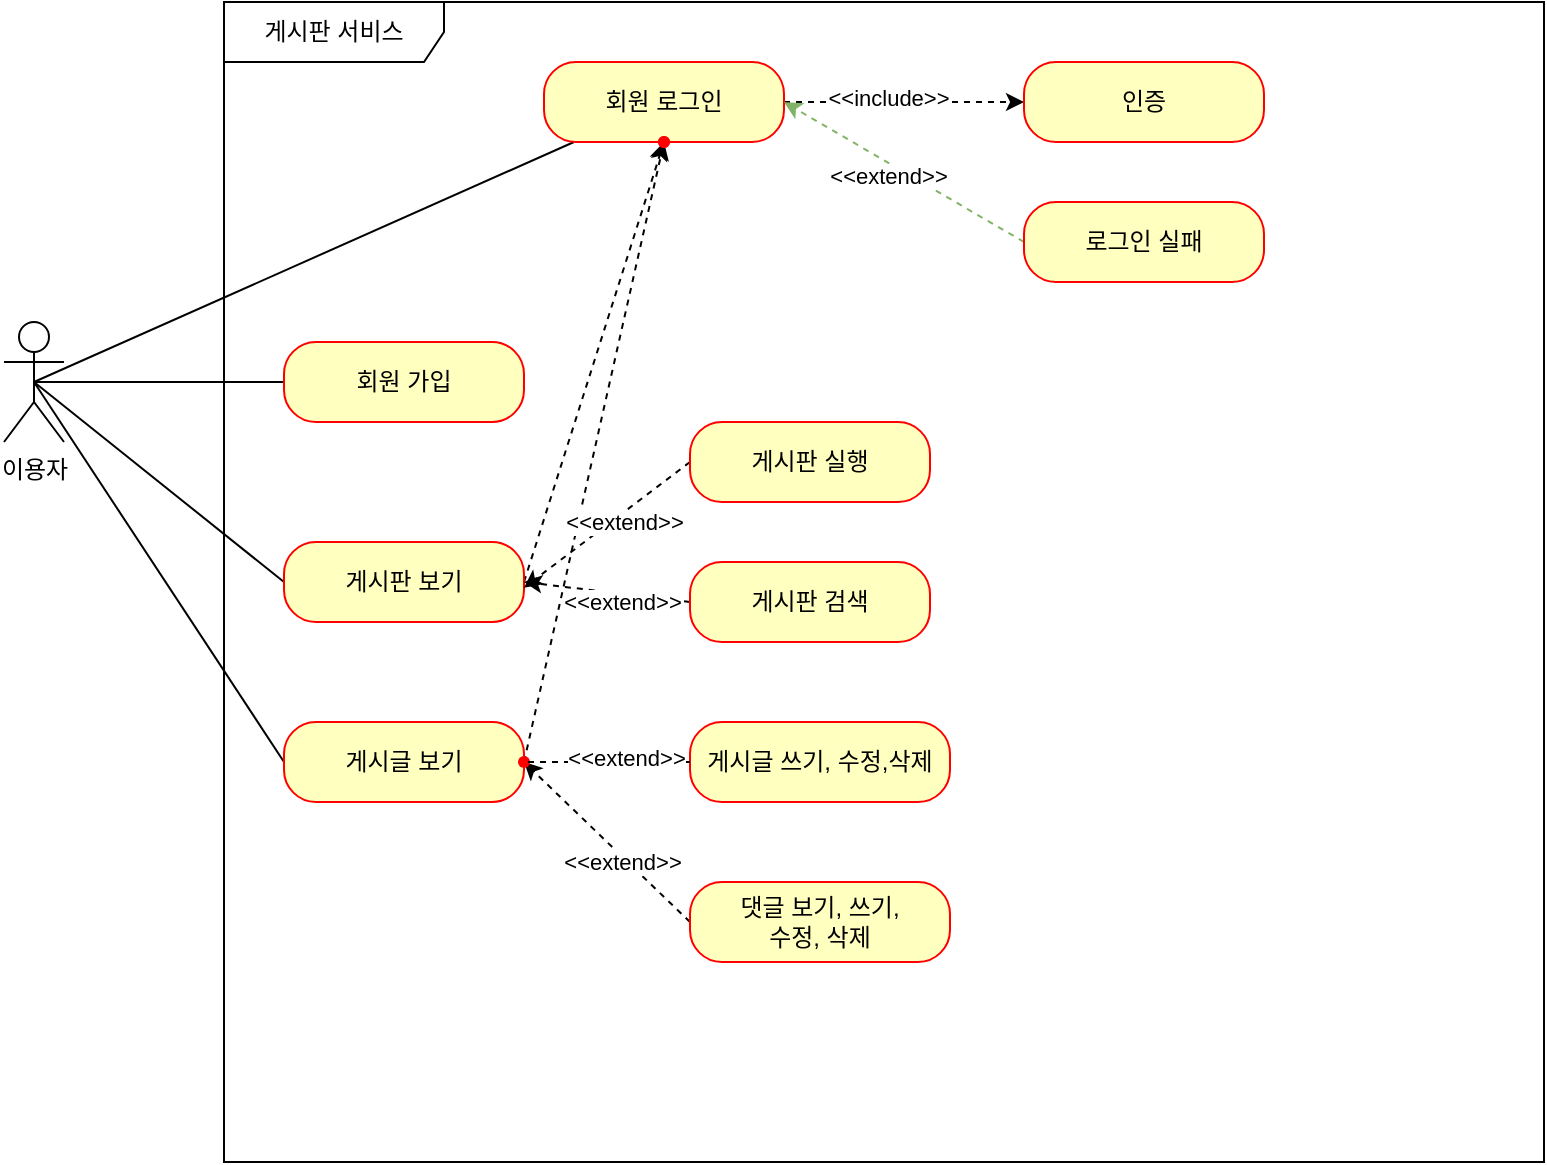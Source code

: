 <mxfile version="20.2.2" type="github">
  <diagram id="SN0HrIPLJwNbH93bz56C" name="페이지-1">
    <mxGraphModel dx="1363" dy="722" grid="1" gridSize="10" guides="1" tooltips="1" connect="1" arrows="1" fold="1" page="1" pageScale="1" pageWidth="827" pageHeight="1169" math="0" shadow="0">
      <root>
        <mxCell id="0" />
        <mxCell id="1" parent="0" />
        <mxCell id="SThcu8EY5G5zrQcvq7MS-1" value="이용자" style="shape=umlActor;verticalLabelPosition=bottom;verticalAlign=top;html=1;" parent="1" vertex="1">
          <mxGeometry x="10" y="200" width="30" height="60" as="geometry" />
        </mxCell>
        <mxCell id="SThcu8EY5G5zrQcvq7MS-2" value="게시판 서비스" style="shape=umlFrame;whiteSpace=wrap;html=1;width=110;height=30;" parent="1" vertex="1">
          <mxGeometry x="120" y="40" width="660" height="580" as="geometry" />
        </mxCell>
        <mxCell id="f4kAnyUj4vUpogxRSo4z-9" style="rounded=0;orthogonalLoop=1;jettySize=auto;html=1;endArrow=none;endFill=0;entryX=0.5;entryY=0.5;entryDx=0;entryDy=0;entryPerimeter=0;" edge="1" parent="1" source="SThcu8EY5G5zrQcvq7MS-3" target="SThcu8EY5G5zrQcvq7MS-1">
          <mxGeometry relative="1" as="geometry" />
        </mxCell>
        <mxCell id="SThcu8EY5G5zrQcvq7MS-3" value="회원 가입" style="rounded=1;whiteSpace=wrap;html=1;arcSize=40;fontColor=#000000;fillColor=#ffffc0;strokeColor=#ff0000;" parent="1" vertex="1">
          <mxGeometry x="150" y="210" width="120" height="40" as="geometry" />
        </mxCell>
        <mxCell id="f4kAnyUj4vUpogxRSo4z-12" style="edgeStyle=none;rounded=0;orthogonalLoop=1;jettySize=auto;html=1;entryX=0.5;entryY=0.5;entryDx=0;entryDy=0;entryPerimeter=0;endArrow=none;endFill=0;exitX=0;exitY=0.5;exitDx=0;exitDy=0;" edge="1" parent="1" source="SThcu8EY5G5zrQcvq7MS-5" target="SThcu8EY5G5zrQcvq7MS-1">
          <mxGeometry relative="1" as="geometry" />
        </mxCell>
        <mxCell id="f4kAnyUj4vUpogxRSo4z-28" value="" style="edgeStyle=none;rounded=0;orthogonalLoop=1;jettySize=auto;html=1;dashed=1;endArrow=classic;endFill=1;exitX=1;exitY=0.5;exitDx=0;exitDy=0;" edge="1" parent="1" source="SThcu8EY5G5zrQcvq7MS-5" target="f4kAnyUj4vUpogxRSo4z-27">
          <mxGeometry relative="1" as="geometry" />
        </mxCell>
        <mxCell id="SThcu8EY5G5zrQcvq7MS-5" value="게시판 보기" style="rounded=1;whiteSpace=wrap;html=1;arcSize=40;fontColor=#000000;fillColor=#ffffc0;strokeColor=#ff0000;" parent="1" vertex="1">
          <mxGeometry x="150" y="310" width="120" height="40" as="geometry" />
        </mxCell>
        <mxCell id="f4kAnyUj4vUpogxRSo4z-13" style="edgeStyle=none;rounded=0;orthogonalLoop=1;jettySize=auto;html=1;entryX=0.5;entryY=0.5;entryDx=0;entryDy=0;entryPerimeter=0;endArrow=none;endFill=0;exitX=0;exitY=0.5;exitDx=0;exitDy=0;" edge="1" parent="1" source="SThcu8EY5G5zrQcvq7MS-6" target="SThcu8EY5G5zrQcvq7MS-1">
          <mxGeometry relative="1" as="geometry" />
        </mxCell>
        <mxCell id="f4kAnyUj4vUpogxRSo4z-32" value="" style="edgeStyle=none;rounded=0;orthogonalLoop=1;jettySize=auto;html=1;dashed=1;endArrow=classic;endFill=1;exitX=1;exitY=0.5;exitDx=0;exitDy=0;" edge="1" parent="1" source="SThcu8EY5G5zrQcvq7MS-6" target="f4kAnyUj4vUpogxRSo4z-31">
          <mxGeometry relative="1" as="geometry" />
        </mxCell>
        <mxCell id="SThcu8EY5G5zrQcvq7MS-6" value="게시글 보기" style="rounded=1;whiteSpace=wrap;html=1;arcSize=40;fontColor=#000000;fillColor=#ffffc0;strokeColor=#ff0000;" parent="1" vertex="1">
          <mxGeometry x="150" y="400" width="120" height="40" as="geometry" />
        </mxCell>
        <mxCell id="f4kAnyUj4vUpogxRSo4z-11" style="edgeStyle=none;rounded=0;orthogonalLoop=1;jettySize=auto;html=1;entryX=0.5;entryY=0.5;entryDx=0;entryDy=0;entryPerimeter=0;endArrow=none;endFill=0;" edge="1" parent="1" source="SThcu8EY5G5zrQcvq7MS-7" target="SThcu8EY5G5zrQcvq7MS-1">
          <mxGeometry relative="1" as="geometry" />
        </mxCell>
        <mxCell id="f4kAnyUj4vUpogxRSo4z-14" value="" style="edgeStyle=none;rounded=0;orthogonalLoop=1;jettySize=auto;html=1;endArrow=classic;endFill=1;dashed=1;entryX=0;entryY=0.5;entryDx=0;entryDy=0;" edge="1" parent="1" target="SThcu8EY5G5zrQcvq7MS-8">
          <mxGeometry relative="1" as="geometry">
            <mxPoint x="400" y="90" as="sourcePoint" />
            <mxPoint x="495" y="140.0" as="targetPoint" />
            <Array as="points" />
          </mxGeometry>
        </mxCell>
        <mxCell id="f4kAnyUj4vUpogxRSo4z-19" value="&amp;lt;&amp;lt;include&amp;gt;&amp;gt;" style="edgeLabel;html=1;align=center;verticalAlign=middle;resizable=0;points=[];" vertex="1" connectable="0" parent="f4kAnyUj4vUpogxRSo4z-14">
          <mxGeometry x="-0.455" y="-1" relative="1" as="geometry">
            <mxPoint x="19" y="-3" as="offset" />
          </mxGeometry>
        </mxCell>
        <mxCell id="SThcu8EY5G5zrQcvq7MS-7" value="회원 로그인&lt;span style=&quot;color: rgba(0, 0, 0, 0); font-family: monospace; font-size: 0px; text-align: start;&quot;&gt;%3CmxGraphModel%3E%3Croot%3E%3CmxCell%20id%3D%220%22%2F%3E%3CmxCell%20id%3D%221%22%20parent%3D%220%22%2F%3E%3CmxCell%20id%3D%222%22%20value%3D%22%ED%9A%8C%EC%9B%90%20%EA%B0%80%EC%9E%85%22%20style%3D%22rounded%3D1%3BwhiteSpace%3Dwrap%3Bhtml%3D1%3BarcSize%3D40%3BfontColor%3D%23000000%3BfillColor%3D%23ffffc0%3BstrokeColor%3D%23ff0000%3B%22%20vertex%3D%221%22%20parent%3D%221%22%3E%3CmxGeometry%20x%3D%22200%22%20y%3D%22120%22%20width%3D%22120%22%20height%3D%2240%22%20as%3D%22geometry%22%2F%3E%3C%2FmxCell%3E%3C%2Froot%3E%3C%2FmxGraphModel%3E&lt;/span&gt;" style="rounded=1;whiteSpace=wrap;html=1;arcSize=40;fontColor=#000000;fillColor=#ffffc0;strokeColor=#ff0000;" parent="1" vertex="1">
          <mxGeometry x="280" y="70" width="120" height="40" as="geometry" />
        </mxCell>
        <mxCell id="SThcu8EY5G5zrQcvq7MS-8" value="인증" style="rounded=1;whiteSpace=wrap;html=1;arcSize=40;fontColor=#000000;fillColor=#ffffc0;strokeColor=#ff0000;" parent="1" vertex="1">
          <mxGeometry x="520" y="70" width="120" height="40" as="geometry" />
        </mxCell>
        <mxCell id="f4kAnyUj4vUpogxRSo4z-15" style="edgeStyle=none;rounded=0;orthogonalLoop=1;jettySize=auto;html=1;entryX=1;entryY=0.5;entryDx=0;entryDy=0;endArrow=classic;endFill=1;exitX=0;exitY=0.5;exitDx=0;exitDy=0;dashed=1;fillColor=#d5e8d4;strokeColor=#82b366;" edge="1" parent="1" source="SThcu8EY5G5zrQcvq7MS-9" target="SThcu8EY5G5zrQcvq7MS-7">
          <mxGeometry relative="1" as="geometry" />
        </mxCell>
        <mxCell id="f4kAnyUj4vUpogxRSo4z-20" value="&amp;lt;&amp;lt;extend&amp;gt;&amp;gt;" style="edgeLabel;html=1;align=center;verticalAlign=middle;resizable=0;points=[];" vertex="1" connectable="0" parent="f4kAnyUj4vUpogxRSo4z-15">
          <mxGeometry x="-0.43" y="3" relative="1" as="geometry">
            <mxPoint x="-33" y="-16" as="offset" />
          </mxGeometry>
        </mxCell>
        <mxCell id="SThcu8EY5G5zrQcvq7MS-9" value="로그인 실패" style="rounded=1;whiteSpace=wrap;html=1;arcSize=40;fontColor=#000000;fillColor=#ffffc0;strokeColor=#ff0000;" parent="1" vertex="1">
          <mxGeometry x="520" y="140" width="120" height="40" as="geometry" />
        </mxCell>
        <mxCell id="f4kAnyUj4vUpogxRSo4z-43" value="" style="edgeStyle=none;rounded=0;orthogonalLoop=1;jettySize=auto;html=1;dashed=1;endArrow=classic;endFill=1;exitX=0;exitY=0.5;exitDx=0;exitDy=0;" edge="1" parent="1" source="f4kAnyUj4vUpogxRSo4z-1">
          <mxGeometry relative="1" as="geometry">
            <mxPoint x="360" y="320.001" as="sourcePoint" />
            <mxPoint x="270" y="332.859" as="targetPoint" />
          </mxGeometry>
        </mxCell>
        <mxCell id="f4kAnyUj4vUpogxRSo4z-46" value="&amp;lt;&amp;lt;extend&amp;gt;&amp;gt;" style="edgeLabel;html=1;align=center;verticalAlign=middle;resizable=0;points=[];" vertex="1" connectable="0" parent="f4kAnyUj4vUpogxRSo4z-43">
          <mxGeometry x="-0.143" y="3" relative="1" as="geometry">
            <mxPoint as="offset" />
          </mxGeometry>
        </mxCell>
        <mxCell id="f4kAnyUj4vUpogxRSo4z-1" value="게시판 실행" style="rounded=1;whiteSpace=wrap;html=1;arcSize=40;fontColor=#000000;fillColor=#ffffc0;strokeColor=#ff0000;" vertex="1" parent="1">
          <mxGeometry x="353" y="250" width="120" height="40" as="geometry" />
        </mxCell>
        <mxCell id="f4kAnyUj4vUpogxRSo4z-45" value="" style="edgeStyle=none;rounded=0;orthogonalLoop=1;jettySize=auto;html=1;dashed=1;endArrow=classic;endFill=1;exitX=0;exitY=0.5;exitDx=0;exitDy=0;" edge="1" parent="1" source="f4kAnyUj4vUpogxRSo4z-3">
          <mxGeometry relative="1" as="geometry">
            <mxPoint x="270" y="330" as="targetPoint" />
          </mxGeometry>
        </mxCell>
        <mxCell id="f4kAnyUj4vUpogxRSo4z-47" value="&amp;lt;&amp;lt;extend&amp;gt;&amp;gt;" style="edgeLabel;html=1;align=center;verticalAlign=middle;resizable=0;points=[];" vertex="1" connectable="0" parent="f4kAnyUj4vUpogxRSo4z-45">
          <mxGeometry x="-0.169" y="4" relative="1" as="geometry">
            <mxPoint as="offset" />
          </mxGeometry>
        </mxCell>
        <mxCell id="f4kAnyUj4vUpogxRSo4z-3" value="게시판 검색" style="rounded=1;whiteSpace=wrap;html=1;arcSize=40;fontColor=#000000;fillColor=#ffffc0;strokeColor=#ff0000;" vertex="1" parent="1">
          <mxGeometry x="353" y="320" width="120" height="40" as="geometry" />
        </mxCell>
        <mxCell id="f4kAnyUj4vUpogxRSo4z-62" value="" style="edgeStyle=none;rounded=0;orthogonalLoop=1;jettySize=auto;html=1;dashed=1;endArrow=classic;endFill=1;startArrow=none;" edge="1" parent="1" source="f4kAnyUj4vUpogxRSo4z-65" target="SThcu8EY5G5zrQcvq7MS-6">
          <mxGeometry relative="1" as="geometry" />
        </mxCell>
        <mxCell id="f4kAnyUj4vUpogxRSo4z-4" value="게시글 쓰기, 수정,삭제" style="rounded=1;whiteSpace=wrap;html=1;arcSize=40;fontColor=#000000;fillColor=#ffffc0;strokeColor=#ff0000;" vertex="1" parent="1">
          <mxGeometry x="353" y="400" width="130" height="40" as="geometry" />
        </mxCell>
        <mxCell id="f4kAnyUj4vUpogxRSo4z-66" value="" style="edgeStyle=none;rounded=0;orthogonalLoop=1;jettySize=auto;html=1;dashed=1;endArrow=classic;endFill=1;exitX=0;exitY=0.5;exitDx=0;exitDy=0;" edge="1" parent="1" source="f4kAnyUj4vUpogxRSo4z-5" target="f4kAnyUj4vUpogxRSo4z-65">
          <mxGeometry relative="1" as="geometry">
            <mxPoint x="380" y="470" as="sourcePoint" />
          </mxGeometry>
        </mxCell>
        <mxCell id="f4kAnyUj4vUpogxRSo4z-73" value="&amp;lt;&amp;lt;extend&amp;gt;&amp;gt;" style="edgeLabel;html=1;align=center;verticalAlign=middle;resizable=0;points=[];" vertex="1" connectable="0" parent="f4kAnyUj4vUpogxRSo4z-66">
          <mxGeometry x="-0.218" y="2" relative="1" as="geometry">
            <mxPoint as="offset" />
          </mxGeometry>
        </mxCell>
        <mxCell id="f4kAnyUj4vUpogxRSo4z-5" value="댓글 보기, 쓰기, &lt;br&gt;수정,&amp;nbsp;삭제" style="rounded=1;whiteSpace=wrap;html=1;arcSize=40;fontColor=#000000;fillColor=#ffffc0;strokeColor=#ff0000;" vertex="1" parent="1">
          <mxGeometry x="353" y="480" width="130" height="40" as="geometry" />
        </mxCell>
        <mxCell id="f4kAnyUj4vUpogxRSo4z-27" value="" style="shape=waypoint;sketch=0;size=6;pointerEvents=1;points=[];fillColor=#ffffc0;resizable=0;rotatable=0;perimeter=centerPerimeter;snapToPoint=1;strokeColor=#ff0000;fontColor=#000000;rounded=1;arcSize=40;" vertex="1" parent="1">
          <mxGeometry x="320" y="90" width="40" height="40" as="geometry" />
        </mxCell>
        <mxCell id="f4kAnyUj4vUpogxRSo4z-31" value="" style="shape=waypoint;sketch=0;size=6;pointerEvents=1;points=[];fillColor=#ffffc0;resizable=0;rotatable=0;perimeter=centerPerimeter;snapToPoint=1;strokeColor=#ff0000;fontColor=#000000;rounded=1;arcSize=40;" vertex="1" parent="1">
          <mxGeometry x="320" y="90" width="40" height="40" as="geometry" />
        </mxCell>
        <mxCell id="f4kAnyUj4vUpogxRSo4z-65" value="" style="shape=waypoint;sketch=0;size=6;pointerEvents=1;points=[];fillColor=#ffffc0;resizable=0;rotatable=0;perimeter=centerPerimeter;snapToPoint=1;strokeColor=#ff0000;fontColor=#000000;rounded=1;arcSize=40;" vertex="1" parent="1">
          <mxGeometry x="250" y="400" width="40" height="40" as="geometry" />
        </mxCell>
        <mxCell id="f4kAnyUj4vUpogxRSo4z-67" value="" style="edgeStyle=none;rounded=0;orthogonalLoop=1;jettySize=auto;html=1;dashed=1;endArrow=none;endFill=1;" edge="1" parent="1" source="f4kAnyUj4vUpogxRSo4z-4" target="f4kAnyUj4vUpogxRSo4z-65">
          <mxGeometry relative="1" as="geometry">
            <mxPoint x="353" y="420" as="sourcePoint" />
            <mxPoint x="270" y="420" as="targetPoint" />
          </mxGeometry>
        </mxCell>
        <mxCell id="f4kAnyUj4vUpogxRSo4z-68" value="&amp;lt;&amp;lt;extend&amp;gt;&amp;gt;" style="edgeLabel;html=1;align=center;verticalAlign=middle;resizable=0;points=[];" vertex="1" connectable="0" parent="f4kAnyUj4vUpogxRSo4z-67">
          <mxGeometry x="-0.229" y="-2" relative="1" as="geometry">
            <mxPoint as="offset" />
          </mxGeometry>
        </mxCell>
      </root>
    </mxGraphModel>
  </diagram>
</mxfile>
